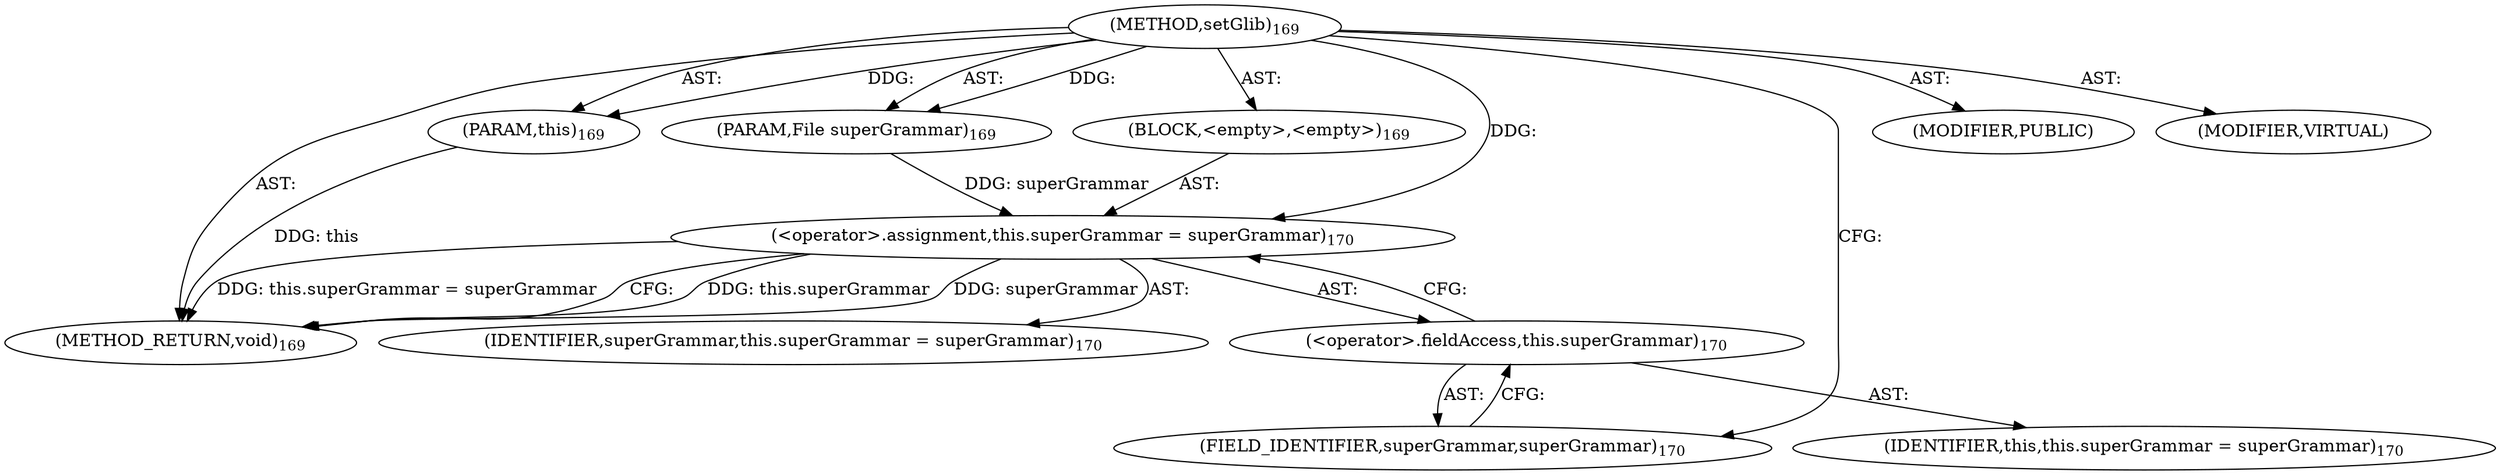 digraph "setGlib" {  
"111669149700" [label = <(METHOD,setGlib)<SUB>169</SUB>> ]
"115964116995" [label = <(PARAM,this)<SUB>169</SUB>> ]
"115964117010" [label = <(PARAM,File superGrammar)<SUB>169</SUB>> ]
"25769803782" [label = <(BLOCK,&lt;empty&gt;,&lt;empty&gt;)<SUB>169</SUB>> ]
"30064771114" [label = <(&lt;operator&gt;.assignment,this.superGrammar = superGrammar)<SUB>170</SUB>> ]
"30064771115" [label = <(&lt;operator&gt;.fieldAccess,this.superGrammar)<SUB>170</SUB>> ]
"68719476742" [label = <(IDENTIFIER,this,this.superGrammar = superGrammar)<SUB>170</SUB>> ]
"55834574861" [label = <(FIELD_IDENTIFIER,superGrammar,superGrammar)<SUB>170</SUB>> ]
"68719476792" [label = <(IDENTIFIER,superGrammar,this.superGrammar = superGrammar)<SUB>170</SUB>> ]
"133143986198" [label = <(MODIFIER,PUBLIC)> ]
"133143986199" [label = <(MODIFIER,VIRTUAL)> ]
"128849018884" [label = <(METHOD_RETURN,void)<SUB>169</SUB>> ]
  "111669149700" -> "115964116995"  [ label = "AST: "] 
  "111669149700" -> "115964117010"  [ label = "AST: "] 
  "111669149700" -> "25769803782"  [ label = "AST: "] 
  "111669149700" -> "133143986198"  [ label = "AST: "] 
  "111669149700" -> "133143986199"  [ label = "AST: "] 
  "111669149700" -> "128849018884"  [ label = "AST: "] 
  "25769803782" -> "30064771114"  [ label = "AST: "] 
  "30064771114" -> "30064771115"  [ label = "AST: "] 
  "30064771114" -> "68719476792"  [ label = "AST: "] 
  "30064771115" -> "68719476742"  [ label = "AST: "] 
  "30064771115" -> "55834574861"  [ label = "AST: "] 
  "30064771114" -> "128849018884"  [ label = "CFG: "] 
  "30064771115" -> "30064771114"  [ label = "CFG: "] 
  "55834574861" -> "30064771115"  [ label = "CFG: "] 
  "111669149700" -> "55834574861"  [ label = "CFG: "] 
  "115964116995" -> "128849018884"  [ label = "DDG: this"] 
  "30064771114" -> "128849018884"  [ label = "DDG: this.superGrammar"] 
  "30064771114" -> "128849018884"  [ label = "DDG: superGrammar"] 
  "30064771114" -> "128849018884"  [ label = "DDG: this.superGrammar = superGrammar"] 
  "111669149700" -> "115964116995"  [ label = "DDG: "] 
  "111669149700" -> "115964117010"  [ label = "DDG: "] 
  "115964117010" -> "30064771114"  [ label = "DDG: superGrammar"] 
  "111669149700" -> "30064771114"  [ label = "DDG: "] 
}
